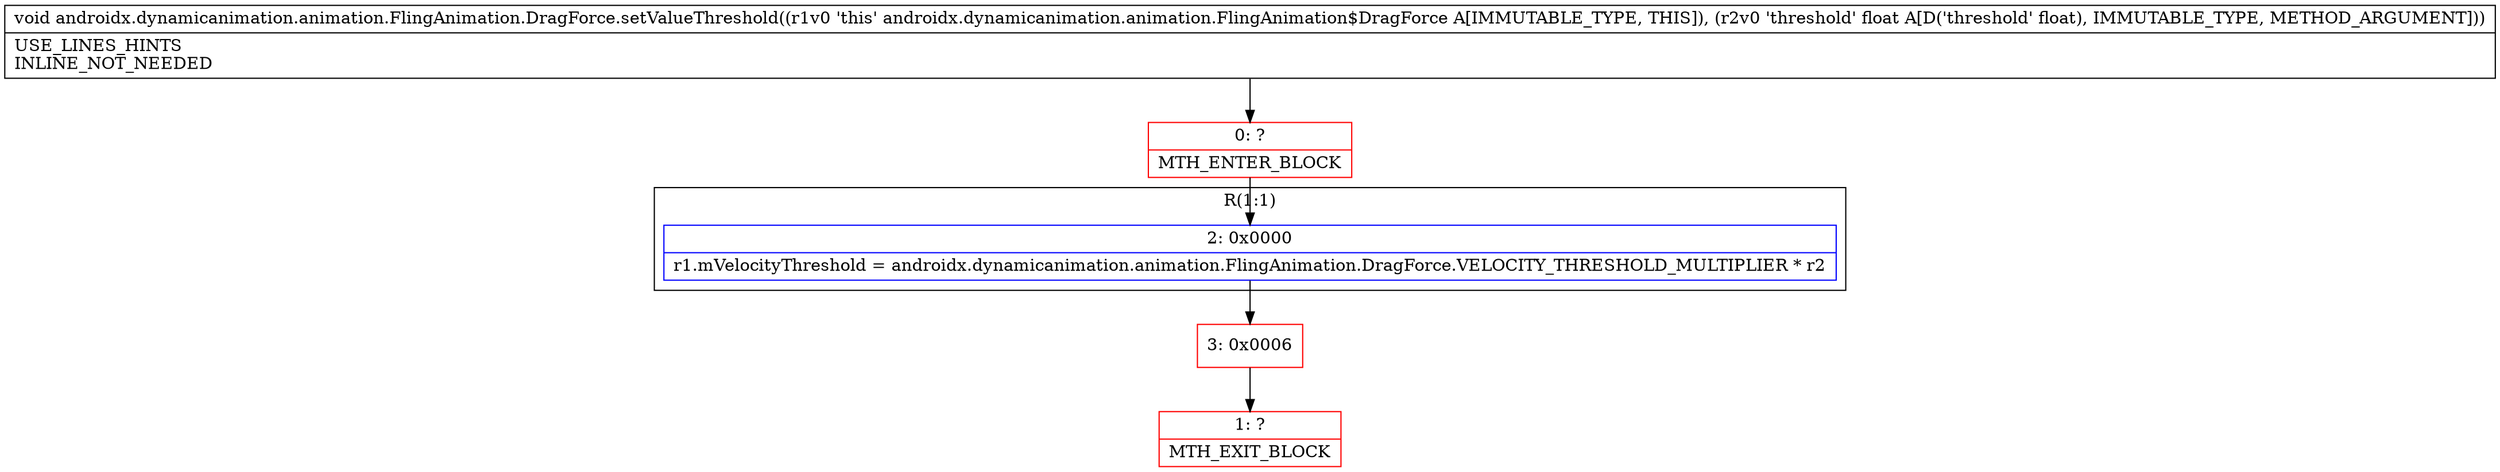 digraph "CFG forandroidx.dynamicanimation.animation.FlingAnimation.DragForce.setValueThreshold(F)V" {
subgraph cluster_Region_1072423697 {
label = "R(1:1)";
node [shape=record,color=blue];
Node_2 [shape=record,label="{2\:\ 0x0000|r1.mVelocityThreshold = androidx.dynamicanimation.animation.FlingAnimation.DragForce.VELOCITY_THRESHOLD_MULTIPLIER * r2\l}"];
}
Node_0 [shape=record,color=red,label="{0\:\ ?|MTH_ENTER_BLOCK\l}"];
Node_3 [shape=record,color=red,label="{3\:\ 0x0006}"];
Node_1 [shape=record,color=red,label="{1\:\ ?|MTH_EXIT_BLOCK\l}"];
MethodNode[shape=record,label="{void androidx.dynamicanimation.animation.FlingAnimation.DragForce.setValueThreshold((r1v0 'this' androidx.dynamicanimation.animation.FlingAnimation$DragForce A[IMMUTABLE_TYPE, THIS]), (r2v0 'threshold' float A[D('threshold' float), IMMUTABLE_TYPE, METHOD_ARGUMENT]))  | USE_LINES_HINTS\lINLINE_NOT_NEEDED\l}"];
MethodNode -> Node_0;Node_2 -> Node_3;
Node_0 -> Node_2;
Node_3 -> Node_1;
}

